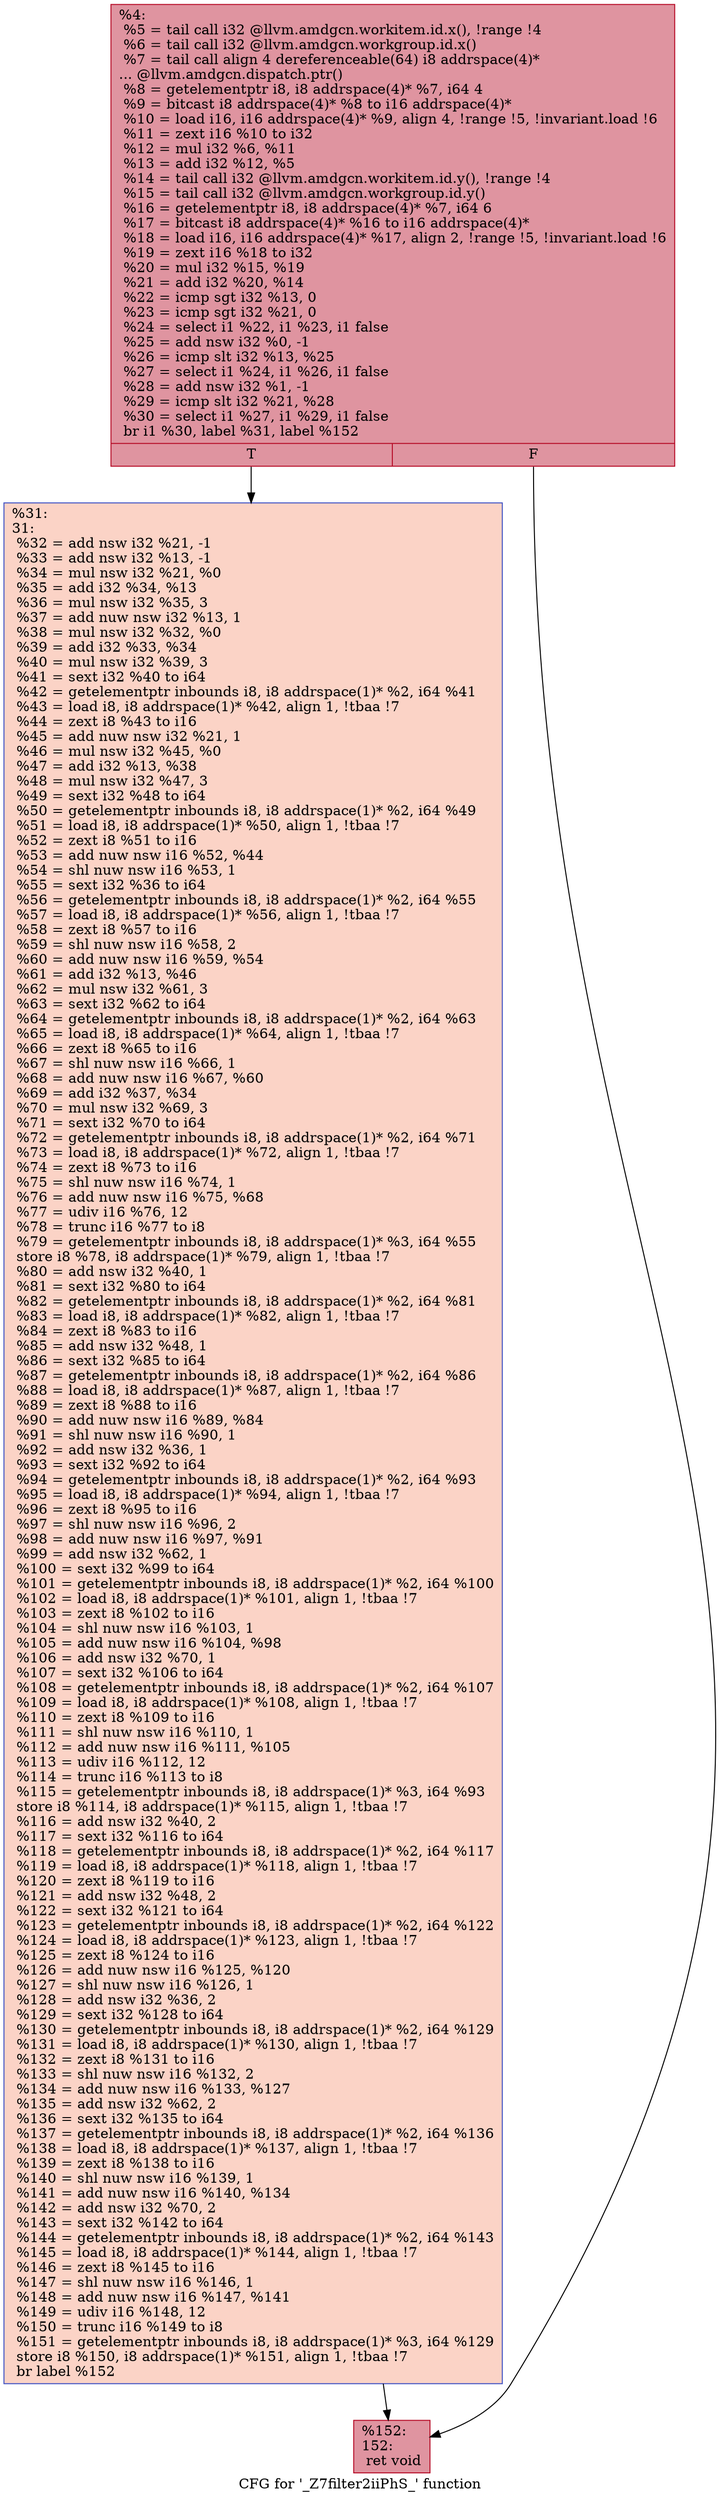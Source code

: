digraph "CFG for '_Z7filter2iiPhS_' function" {
	label="CFG for '_Z7filter2iiPhS_' function";

	Node0x4c854c0 [shape=record,color="#b70d28ff", style=filled, fillcolor="#b70d2870",label="{%4:\l  %5 = tail call i32 @llvm.amdgcn.workitem.id.x(), !range !4\l  %6 = tail call i32 @llvm.amdgcn.workgroup.id.x()\l  %7 = tail call align 4 dereferenceable(64) i8 addrspace(4)*\l... @llvm.amdgcn.dispatch.ptr()\l  %8 = getelementptr i8, i8 addrspace(4)* %7, i64 4\l  %9 = bitcast i8 addrspace(4)* %8 to i16 addrspace(4)*\l  %10 = load i16, i16 addrspace(4)* %9, align 4, !range !5, !invariant.load !6\l  %11 = zext i16 %10 to i32\l  %12 = mul i32 %6, %11\l  %13 = add i32 %12, %5\l  %14 = tail call i32 @llvm.amdgcn.workitem.id.y(), !range !4\l  %15 = tail call i32 @llvm.amdgcn.workgroup.id.y()\l  %16 = getelementptr i8, i8 addrspace(4)* %7, i64 6\l  %17 = bitcast i8 addrspace(4)* %16 to i16 addrspace(4)*\l  %18 = load i16, i16 addrspace(4)* %17, align 2, !range !5, !invariant.load !6\l  %19 = zext i16 %18 to i32\l  %20 = mul i32 %15, %19\l  %21 = add i32 %20, %14\l  %22 = icmp sgt i32 %13, 0\l  %23 = icmp sgt i32 %21, 0\l  %24 = select i1 %22, i1 %23, i1 false\l  %25 = add nsw i32 %0, -1\l  %26 = icmp slt i32 %13, %25\l  %27 = select i1 %24, i1 %26, i1 false\l  %28 = add nsw i32 %1, -1\l  %29 = icmp slt i32 %21, %28\l  %30 = select i1 %27, i1 %29, i1 false\l  br i1 %30, label %31, label %152\l|{<s0>T|<s1>F}}"];
	Node0x4c854c0:s0 -> Node0x4c89370;
	Node0x4c854c0:s1 -> Node0x4c89400;
	Node0x4c89370 [shape=record,color="#3d50c3ff", style=filled, fillcolor="#f59c7d70",label="{%31:\l31:                                               \l  %32 = add nsw i32 %21, -1\l  %33 = add nsw i32 %13, -1\l  %34 = mul nsw i32 %21, %0\l  %35 = add i32 %34, %13\l  %36 = mul nsw i32 %35, 3\l  %37 = add nuw nsw i32 %13, 1\l  %38 = mul nsw i32 %32, %0\l  %39 = add i32 %33, %34\l  %40 = mul nsw i32 %39, 3\l  %41 = sext i32 %40 to i64\l  %42 = getelementptr inbounds i8, i8 addrspace(1)* %2, i64 %41\l  %43 = load i8, i8 addrspace(1)* %42, align 1, !tbaa !7\l  %44 = zext i8 %43 to i16\l  %45 = add nuw nsw i32 %21, 1\l  %46 = mul nsw i32 %45, %0\l  %47 = add i32 %13, %38\l  %48 = mul nsw i32 %47, 3\l  %49 = sext i32 %48 to i64\l  %50 = getelementptr inbounds i8, i8 addrspace(1)* %2, i64 %49\l  %51 = load i8, i8 addrspace(1)* %50, align 1, !tbaa !7\l  %52 = zext i8 %51 to i16\l  %53 = add nuw nsw i16 %52, %44\l  %54 = shl nuw nsw i16 %53, 1\l  %55 = sext i32 %36 to i64\l  %56 = getelementptr inbounds i8, i8 addrspace(1)* %2, i64 %55\l  %57 = load i8, i8 addrspace(1)* %56, align 1, !tbaa !7\l  %58 = zext i8 %57 to i16\l  %59 = shl nuw nsw i16 %58, 2\l  %60 = add nuw nsw i16 %59, %54\l  %61 = add i32 %13, %46\l  %62 = mul nsw i32 %61, 3\l  %63 = sext i32 %62 to i64\l  %64 = getelementptr inbounds i8, i8 addrspace(1)* %2, i64 %63\l  %65 = load i8, i8 addrspace(1)* %64, align 1, !tbaa !7\l  %66 = zext i8 %65 to i16\l  %67 = shl nuw nsw i16 %66, 1\l  %68 = add nuw nsw i16 %67, %60\l  %69 = add i32 %37, %34\l  %70 = mul nsw i32 %69, 3\l  %71 = sext i32 %70 to i64\l  %72 = getelementptr inbounds i8, i8 addrspace(1)* %2, i64 %71\l  %73 = load i8, i8 addrspace(1)* %72, align 1, !tbaa !7\l  %74 = zext i8 %73 to i16\l  %75 = shl nuw nsw i16 %74, 1\l  %76 = add nuw nsw i16 %75, %68\l  %77 = udiv i16 %76, 12\l  %78 = trunc i16 %77 to i8\l  %79 = getelementptr inbounds i8, i8 addrspace(1)* %3, i64 %55\l  store i8 %78, i8 addrspace(1)* %79, align 1, !tbaa !7\l  %80 = add nsw i32 %40, 1\l  %81 = sext i32 %80 to i64\l  %82 = getelementptr inbounds i8, i8 addrspace(1)* %2, i64 %81\l  %83 = load i8, i8 addrspace(1)* %82, align 1, !tbaa !7\l  %84 = zext i8 %83 to i16\l  %85 = add nsw i32 %48, 1\l  %86 = sext i32 %85 to i64\l  %87 = getelementptr inbounds i8, i8 addrspace(1)* %2, i64 %86\l  %88 = load i8, i8 addrspace(1)* %87, align 1, !tbaa !7\l  %89 = zext i8 %88 to i16\l  %90 = add nuw nsw i16 %89, %84\l  %91 = shl nuw nsw i16 %90, 1\l  %92 = add nsw i32 %36, 1\l  %93 = sext i32 %92 to i64\l  %94 = getelementptr inbounds i8, i8 addrspace(1)* %2, i64 %93\l  %95 = load i8, i8 addrspace(1)* %94, align 1, !tbaa !7\l  %96 = zext i8 %95 to i16\l  %97 = shl nuw nsw i16 %96, 2\l  %98 = add nuw nsw i16 %97, %91\l  %99 = add nsw i32 %62, 1\l  %100 = sext i32 %99 to i64\l  %101 = getelementptr inbounds i8, i8 addrspace(1)* %2, i64 %100\l  %102 = load i8, i8 addrspace(1)* %101, align 1, !tbaa !7\l  %103 = zext i8 %102 to i16\l  %104 = shl nuw nsw i16 %103, 1\l  %105 = add nuw nsw i16 %104, %98\l  %106 = add nsw i32 %70, 1\l  %107 = sext i32 %106 to i64\l  %108 = getelementptr inbounds i8, i8 addrspace(1)* %2, i64 %107\l  %109 = load i8, i8 addrspace(1)* %108, align 1, !tbaa !7\l  %110 = zext i8 %109 to i16\l  %111 = shl nuw nsw i16 %110, 1\l  %112 = add nuw nsw i16 %111, %105\l  %113 = udiv i16 %112, 12\l  %114 = trunc i16 %113 to i8\l  %115 = getelementptr inbounds i8, i8 addrspace(1)* %3, i64 %93\l  store i8 %114, i8 addrspace(1)* %115, align 1, !tbaa !7\l  %116 = add nsw i32 %40, 2\l  %117 = sext i32 %116 to i64\l  %118 = getelementptr inbounds i8, i8 addrspace(1)* %2, i64 %117\l  %119 = load i8, i8 addrspace(1)* %118, align 1, !tbaa !7\l  %120 = zext i8 %119 to i16\l  %121 = add nsw i32 %48, 2\l  %122 = sext i32 %121 to i64\l  %123 = getelementptr inbounds i8, i8 addrspace(1)* %2, i64 %122\l  %124 = load i8, i8 addrspace(1)* %123, align 1, !tbaa !7\l  %125 = zext i8 %124 to i16\l  %126 = add nuw nsw i16 %125, %120\l  %127 = shl nuw nsw i16 %126, 1\l  %128 = add nsw i32 %36, 2\l  %129 = sext i32 %128 to i64\l  %130 = getelementptr inbounds i8, i8 addrspace(1)* %2, i64 %129\l  %131 = load i8, i8 addrspace(1)* %130, align 1, !tbaa !7\l  %132 = zext i8 %131 to i16\l  %133 = shl nuw nsw i16 %132, 2\l  %134 = add nuw nsw i16 %133, %127\l  %135 = add nsw i32 %62, 2\l  %136 = sext i32 %135 to i64\l  %137 = getelementptr inbounds i8, i8 addrspace(1)* %2, i64 %136\l  %138 = load i8, i8 addrspace(1)* %137, align 1, !tbaa !7\l  %139 = zext i8 %138 to i16\l  %140 = shl nuw nsw i16 %139, 1\l  %141 = add nuw nsw i16 %140, %134\l  %142 = add nsw i32 %70, 2\l  %143 = sext i32 %142 to i64\l  %144 = getelementptr inbounds i8, i8 addrspace(1)* %2, i64 %143\l  %145 = load i8, i8 addrspace(1)* %144, align 1, !tbaa !7\l  %146 = zext i8 %145 to i16\l  %147 = shl nuw nsw i16 %146, 1\l  %148 = add nuw nsw i16 %147, %141\l  %149 = udiv i16 %148, 12\l  %150 = trunc i16 %149 to i8\l  %151 = getelementptr inbounds i8, i8 addrspace(1)* %3, i64 %129\l  store i8 %150, i8 addrspace(1)* %151, align 1, !tbaa !7\l  br label %152\l}"];
	Node0x4c89370 -> Node0x4c89400;
	Node0x4c89400 [shape=record,color="#b70d28ff", style=filled, fillcolor="#b70d2870",label="{%152:\l152:                                              \l  ret void\l}"];
}
